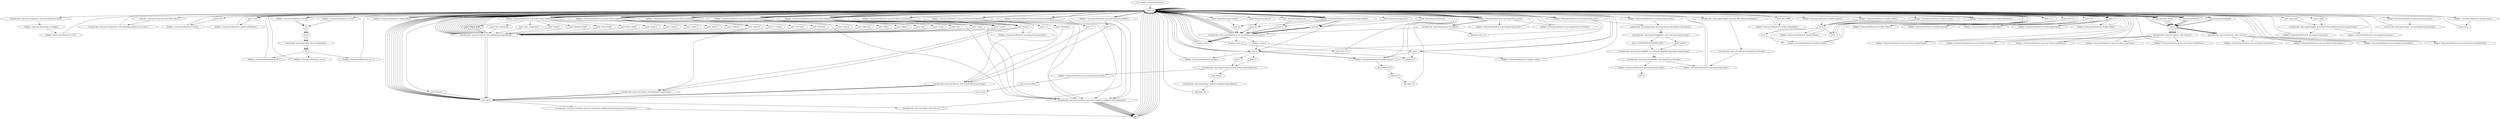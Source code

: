 digraph "" {
    "r0 := @this: GeocentricMotion14"
    "load.r r0"
    "r0 := @this: GeocentricMotion14"->"load.r r0";
    "load.r r0"->"load.r r0";
    "virtualinvoke <java.awt.Component: java.awt.Dimension size()>"
    "load.r r0"->"virtualinvoke <java.awt.Component: java.awt.Dimension size()>";
    "fieldget <java.awt.Dimension: int height>"
    "virtualinvoke <java.awt.Component: java.awt.Dimension size()>"->"fieldget <java.awt.Dimension: int height>";
    "fieldput <GeocentricMotion14: int H>"
    "fieldget <java.awt.Dimension: int height>"->"fieldput <GeocentricMotion14: int H>";
    "fieldput <GeocentricMotion14: int H>"->"load.r r0";
    "staticget <java.awt.Color: java.awt.Color white>"
    "load.r r0"->"staticget <java.awt.Color: java.awt.Color white>";
    "virtualinvoke <java.awt.Component: void setBackground(java.awt.Color)>"
    "staticget <java.awt.Color: java.awt.Color white>"->"virtualinvoke <java.awt.Component: void setBackground(java.awt.Color)>";
    "virtualinvoke <java.awt.Component: void setBackground(java.awt.Color)>"->"load.r r0";
    "push 120"
    "load.r r0"->"push 120";
    "fieldput <GeocentricMotion14: int SE>"
    "push 120"->"fieldput <GeocentricMotion14: int SE>";
    "fieldput <GeocentricMotion14: int SE>"->"load.r r0";
    "push 0.723"
    "load.r r0"->"push 0.723";
    "push 0.723"->"load.r r0";
    "fieldget <GeocentricMotion14: int SE>"
    "load.r r0"->"fieldget <GeocentricMotion14: int SE>";
    "i2d"
    "fieldget <GeocentricMotion14: int SE>"->"i2d";
    "mul.d"
    "i2d"->"mul.d";
    "staticinvoke <java.lang.Math: long round(double)>"
    "mul.d"->"staticinvoke <java.lang.Math: long round(double)>";
    "l2i"
    "staticinvoke <java.lang.Math: long round(double)>"->"l2i";
    "fieldput <GeocentricMotion14: int SV>"
    "l2i"->"fieldput <GeocentricMotion14: int SV>";
    "fieldput <GeocentricMotion14: int SV>"->"load.r r0";
    "load.r r0"->"load.r r0";
    "fieldget <GeocentricMotion14: double faktor>"
    "load.r r0"->"fieldget <GeocentricMotion14: double faktor>";
    "fieldget <GeocentricMotion14: double faktor>"->"load.r r0";
    "load.r r0"->"fieldget <GeocentricMotion14: int SE>";
    "fieldget <GeocentricMotion14: int SE>"->"i2d";
    "i2d"->"mul.d";
    "mul.d"->"staticinvoke <java.lang.Math: long round(double)>";
    "staticinvoke <java.lang.Math: long round(double)>"->"l2i";
    "fieldput <GeocentricMotion14: int se>"
    "l2i"->"fieldput <GeocentricMotion14: int se>";
    "fieldput <GeocentricMotion14: int se>"->"load.r r0";
    "load.r r0"->"load.r r0";
    "load.r r0"->"fieldget <GeocentricMotion14: double faktor>";
    "fieldget <GeocentricMotion14: double faktor>"->"load.r r0";
    "fieldget <GeocentricMotion14: int SV>"
    "load.r r0"->"fieldget <GeocentricMotion14: int SV>";
    "fieldget <GeocentricMotion14: int SV>"->"i2d";
    "i2d"->"mul.d";
    "mul.d"->"staticinvoke <java.lang.Math: long round(double)>";
    "staticinvoke <java.lang.Math: long round(double)>"->"l2i";
    "fieldput <GeocentricMotion14: int sv>"
    "l2i"->"fieldput <GeocentricMotion14: int sv>";
    "fieldput <GeocentricMotion14: int sv>"->"load.r r0";
    "push \"Venus\""
    "load.r r0"->"push \"Venus\"";
    "fieldput <GeocentricMotion14: java.lang.String planetStr>"
    "push \"Venus\""->"fieldput <GeocentricMotion14: java.lang.String planetStr>";
    "fieldput <GeocentricMotion14: java.lang.String planetStr>"->"load.r r0";
    "load.r r0"->"push 0.723";
    "fieldput <GeocentricMotion14: double orbitRadius>"
    "push 0.723"->"fieldput <GeocentricMotion14: double orbitRadius>";
    "fieldput <GeocentricMotion14: double orbitRadius>"->"load.r r0";
    "push 224.70069"
    "load.r r0"->"push 224.70069";
    "fieldput <GeocentricMotion14: double tPlanetDays>"
    "push 224.70069"->"fieldput <GeocentricMotion14: double tPlanetDays>";
    "fieldput <GeocentricMotion14: double tPlanetDays>"->"load.r r0";
    "load.r r0"->"load.r r0";
    "fieldget <GeocentricMotion14: double tPlanetDays>"
    "load.r r0"->"fieldget <GeocentricMotion14: double tPlanetDays>";
    "fieldget <GeocentricMotion14: double tPlanetDays>"->"load.r r0";
    "fieldget <GeocentricMotion14: double tropYear>"
    "load.r r0"->"fieldget <GeocentricMotion14: double tropYear>";
    "div.d"
    "fieldget <GeocentricMotion14: double tropYear>"->"div.d";
    "fieldput <GeocentricMotion14: double tPlanet>"
    "div.d"->"fieldput <GeocentricMotion14: double tPlanet>";
    "fieldput <GeocentricMotion14: double tPlanet>"->"load.r r0";
    "push 1.0"
    "load.r r0"->"push 1.0";
    "push 1.0"->"load.r r0";
    "fieldget <GeocentricMotion14: double sidYear>"
    "load.r r0"->"fieldget <GeocentricMotion14: double sidYear>";
    "fieldget <GeocentricMotion14: double sidYear>"->"div.d";
    "div.d"->"push 1.0";
    "push 1.0"->"load.r r0";
    "load.r r0"->"fieldget <GeocentricMotion14: double tPlanetDays>";
    "fieldget <GeocentricMotion14: double tPlanetDays>"->"div.d";
    "sub.d"
    "div.d"->"sub.d";
    "fieldput <GeocentricMotion14: double synodic>"
    "sub.d"->"fieldput <GeocentricMotion14: double synodic>";
    "fieldput <GeocentricMotion14: double synodic>"->"load.r r0";
    "push -1.0"
    "load.r r0"->"push -1.0";
    "push -1.0"->"load.r r0";
    "fieldget <GeocentricMotion14: double synodic>"
    "load.r r0"->"fieldget <GeocentricMotion14: double synodic>";
    "fieldget <GeocentricMotion14: double synodic>"->"div.d";
    "div.d"->"fieldput <GeocentricMotion14: double synodic>";
    "fieldput <GeocentricMotion14: double synodic>"->"load.r r0";
    "push 6051.8"
    "load.r r0"->"push 6051.8";
    "fieldput <GeocentricMotion14: double rPlanet>"
    "push 6051.8"->"fieldput <GeocentricMotion14: double rPlanet>";
    "fieldput <GeocentricMotion14: double rPlanet>"->"load.r r0";
    "push 30.0"
    "load.r r0"->"push 30.0";
    "fieldput <GeocentricMotion14: double intervall>"
    "push 30.0"->"fieldput <GeocentricMotion14: double intervall>";
    "fieldput <GeocentricMotion14: double intervall>"->"load.r r0";
    "push 0.0"
    "load.r r0"->"push 0.0";
    "fieldput <GeocentricMotion14: double alpha>"
    "push 0.0"->"fieldput <GeocentricMotion14: double alpha>";
    "fieldput <GeocentricMotion14: double alpha>"->"load.r r0";
    "load.r r0"->"push 0.0";
    "fieldput <GeocentricMotion14: double alphaEarth>"
    "push 0.0"->"fieldput <GeocentricMotion14: double alphaEarth>";
    "fieldput <GeocentricMotion14: double alphaEarth>"->"load.r r0";
    "load.r r0"->"push 0.0";
    "fieldput <GeocentricMotion14: double winkel>"
    "push 0.0"->"fieldput <GeocentricMotion14: double winkel>";
    "fieldput <GeocentricMotion14: double winkel>"->"load.r r0";
    "push 0"
    "load.r r0"->"push 0";
    "fieldput <GeocentricMotion14: int days>"
    "push 0"->"fieldput <GeocentricMotion14: int days>";
    "fieldput <GeocentricMotion14: int days>"->"load.r r0";
    "load.r r0"->"load.r r0";
    "virtualinvoke <java.applet.Applet: java.net.URL getDocumentBase()>"
    "load.r r0"->"virtualinvoke <java.applet.Applet: java.net.URL getDocumentBase()>";
    "virtualinvoke <java.net.URL: java.lang.String toString()>"
    "virtualinvoke <java.applet.Applet: java.net.URL getDocumentBase()>"->"virtualinvoke <java.net.URL: java.lang.String toString()>";
    "fieldput <GeocentricMotion14: java.lang.String myStr>"
    "virtualinvoke <java.net.URL: java.lang.String toString()>"->"fieldput <GeocentricMotion14: java.lang.String myStr>";
    "fieldput <GeocentricMotion14: java.lang.String myStr>"->"load.r r0";
    "new java.lang.StringBuffer"
    "load.r r0"->"new java.lang.StringBuffer";
    "dup1.r"
    "new java.lang.StringBuffer"->"dup1.r";
    "dup1.r"->"load.r r0";
    "fieldget <GeocentricMotion14: java.lang.String myStr>"
    "load.r r0"->"fieldget <GeocentricMotion14: java.lang.String myStr>";
    "staticinvoke <java.lang.String: java.lang.String valueOf(java.lang.Object)>"
    "fieldget <GeocentricMotion14: java.lang.String myStr>"->"staticinvoke <java.lang.String: java.lang.String valueOf(java.lang.Object)>";
    "specialinvoke <java.lang.StringBuffer: void <init>(java.lang.String)>"
    "staticinvoke <java.lang.String: java.lang.String valueOf(java.lang.Object)>"->"specialinvoke <java.lang.StringBuffer: void <init>(java.lang.String)>";
    "push \"1234567890123456789012345\""
    "specialinvoke <java.lang.StringBuffer: void <init>(java.lang.String)>"->"push \"1234567890123456789012345\"";
    "virtualinvoke <java.lang.StringBuffer: java.lang.StringBuffer append(java.lang.String)>"
    "push \"1234567890123456789012345\""->"virtualinvoke <java.lang.StringBuffer: java.lang.StringBuffer append(java.lang.String)>";
    "virtualinvoke <java.lang.StringBuffer: java.lang.String toString()>"
    "virtualinvoke <java.lang.StringBuffer: java.lang.StringBuffer append(java.lang.String)>"->"virtualinvoke <java.lang.StringBuffer: java.lang.String toString()>";
    "virtualinvoke <java.lang.StringBuffer: java.lang.String toString()>"->"fieldput <GeocentricMotion14: java.lang.String myStr>";
    "fieldput <GeocentricMotion14: java.lang.String myStr>"->"load.r r0";
    "load.r r0"->"load.r r0";
    "load.r r0"->"fieldget <GeocentricMotion14: java.lang.String myStr>";
    "fieldget <GeocentricMotion14: java.lang.String myStr>"->"push 0";
    "push 27"
    "push 0"->"push 27";
    "virtualinvoke <java.lang.String: java.lang.String substring(int,int)>"
    "push 27"->"virtualinvoke <java.lang.String: java.lang.String substring(int,int)>";
    "fieldput <GeocentricMotion14: java.lang.String wwwStr>"
    "virtualinvoke <java.lang.String: java.lang.String substring(int,int)>"->"fieldput <GeocentricMotion14: java.lang.String wwwStr>";
    "new java.awt.Panel"
    "fieldput <GeocentricMotion14: java.lang.String wwwStr>"->"new java.awt.Panel";
    "store.r $r13"
    "new java.awt.Panel"->"store.r $r13";
    "load.r $r13"
    "store.r $r13"->"load.r $r13";
    "specialinvoke <java.awt.Panel: void <init>()>"
    "load.r $r13"->"specialinvoke <java.awt.Panel: void <init>()>";
    "specialinvoke <java.awt.Panel: void <init>()>"->"load.r r0";
    "push \"Buttons\""
    "load.r r0"->"push \"Buttons\"";
    "push \"Buttons\""->"load.r $r13";
    "virtualinvoke <java.awt.Container: java.awt.Component add(java.lang.String,java.awt.Component)>"
    "load.r $r13"->"virtualinvoke <java.awt.Container: java.awt.Component add(java.lang.String,java.awt.Component)>";
    "pop"
    "virtualinvoke <java.awt.Container: java.awt.Component add(java.lang.String,java.awt.Component)>"->"pop";
    "pop"->"load.r r0";
    "new java.awt.Choice"
    "load.r r0"->"new java.awt.Choice";
    "new java.awt.Choice"->"dup1.r";
    "specialinvoke <java.awt.Choice: void <init>()>"
    "dup1.r"->"specialinvoke <java.awt.Choice: void <init>()>";
    "fieldput <GeocentricMotion14: java.awt.Choice planetChoice>"
    "specialinvoke <java.awt.Choice: void <init>()>"->"fieldput <GeocentricMotion14: java.awt.Choice planetChoice>";
    "fieldput <GeocentricMotion14: java.awt.Choice planetChoice>"->"load.r r0";
    "fieldget <GeocentricMotion14: java.awt.Choice planetChoice>"
    "load.r r0"->"fieldget <GeocentricMotion14: java.awt.Choice planetChoice>";
    "push \"Mercury\""
    "fieldget <GeocentricMotion14: java.awt.Choice planetChoice>"->"push \"Mercury\"";
    "virtualinvoke <java.awt.Choice: void addItem(java.lang.String)>"
    "push \"Mercury\""->"virtualinvoke <java.awt.Choice: void addItem(java.lang.String)>";
    "virtualinvoke <java.awt.Choice: void addItem(java.lang.String)>"->"load.r r0";
    "load.r r0"->"fieldget <GeocentricMotion14: java.awt.Choice planetChoice>";
    "fieldget <GeocentricMotion14: java.awt.Choice planetChoice>"->"push \"Venus\"";
    "push \"Venus\""->"virtualinvoke <java.awt.Choice: void addItem(java.lang.String)>";
    "virtualinvoke <java.awt.Choice: void addItem(java.lang.String)>"->"load.r r0";
    "load.r r0"->"fieldget <GeocentricMotion14: java.awt.Choice planetChoice>";
    "push \"Mars\""
    "fieldget <GeocentricMotion14: java.awt.Choice planetChoice>"->"push \"Mars\"";
    "push \"Mars\""->"virtualinvoke <java.awt.Choice: void addItem(java.lang.String)>";
    "virtualinvoke <java.awt.Choice: void addItem(java.lang.String)>"->"load.r r0";
    "load.r r0"->"fieldget <GeocentricMotion14: java.awt.Choice planetChoice>";
    "push \"Jupiter\""
    "fieldget <GeocentricMotion14: java.awt.Choice planetChoice>"->"push \"Jupiter\"";
    "push \"Jupiter\""->"virtualinvoke <java.awt.Choice: void addItem(java.lang.String)>";
    "virtualinvoke <java.awt.Choice: void addItem(java.lang.String)>"->"load.r r0";
    "load.r r0"->"fieldget <GeocentricMotion14: java.awt.Choice planetChoice>";
    "push \"Saturn\""
    "fieldget <GeocentricMotion14: java.awt.Choice planetChoice>"->"push \"Saturn\"";
    "push \"Saturn\""->"virtualinvoke <java.awt.Choice: void addItem(java.lang.String)>";
    "virtualinvoke <java.awt.Choice: void addItem(java.lang.String)>"->"load.r r0";
    "load.r r0"->"fieldget <GeocentricMotion14: java.awt.Choice planetChoice>";
    "fieldget <GeocentricMotion14: java.awt.Choice planetChoice>"->"push \"Venus\"";
    "virtualinvoke <java.awt.Choice: void select(java.lang.String)>"
    "push \"Venus\""->"virtualinvoke <java.awt.Choice: void select(java.lang.String)>";
    "virtualinvoke <java.awt.Choice: void select(java.lang.String)>"->"load.r $r13";
    "load.r $r13"->"load.r r0";
    "load.r r0"->"fieldget <GeocentricMotion14: java.awt.Choice planetChoice>";
    "virtualinvoke <java.awt.Container: java.awt.Component add(java.awt.Component)>"
    "fieldget <GeocentricMotion14: java.awt.Choice planetChoice>"->"virtualinvoke <java.awt.Container: java.awt.Component add(java.awt.Component)>";
    "virtualinvoke <java.awt.Container: java.awt.Component add(java.awt.Component)>"->"pop";
    "pop"->"load.r r0";
    "new java.awt.Button"
    "load.r r0"->"new java.awt.Button";
    "new java.awt.Button"->"dup1.r";
    "specialinvoke <java.awt.Button: void <init>()>"
    "dup1.r"->"specialinvoke <java.awt.Button: void <init>()>";
    "fieldput <GeocentricMotion14: java.awt.Button buttonFirst>"
    "specialinvoke <java.awt.Button: void <init>()>"->"fieldput <GeocentricMotion14: java.awt.Button buttonFirst>";
    "fieldput <GeocentricMotion14: java.awt.Button buttonFirst>"->"load.r r0";
    "fieldget <GeocentricMotion14: java.awt.Button buttonFirst>"
    "load.r r0"->"fieldget <GeocentricMotion14: java.awt.Button buttonFirst>";
    "push \"|<\""
    "fieldget <GeocentricMotion14: java.awt.Button buttonFirst>"->"push \"|<\"";
    "virtualinvoke <java.awt.Button: void setLabel(java.lang.String)>"
    "push \"|<\""->"virtualinvoke <java.awt.Button: void setLabel(java.lang.String)>";
    "virtualinvoke <java.awt.Button: void setLabel(java.lang.String)>"->"load.r $r13";
    "load.r $r13"->"load.r r0";
    "load.r r0"->"fieldget <GeocentricMotion14: java.awt.Button buttonFirst>";
    "fieldget <GeocentricMotion14: java.awt.Button buttonFirst>"->"virtualinvoke <java.awt.Container: java.awt.Component add(java.awt.Component)>";
    "virtualinvoke <java.awt.Container: java.awt.Component add(java.awt.Component)>"->"pop";
    "pop"->"load.r r0";
    "load.r r0"->"new java.awt.Button";
    "new java.awt.Button"->"dup1.r";
    "dup1.r"->"specialinvoke <java.awt.Button: void <init>()>";
    "fieldput <GeocentricMotion14: java.awt.Button buttonMinus>"
    "specialinvoke <java.awt.Button: void <init>()>"->"fieldput <GeocentricMotion14: java.awt.Button buttonMinus>";
    "fieldput <GeocentricMotion14: java.awt.Button buttonMinus>"->"load.r r0";
    "fieldget <GeocentricMotion14: java.awt.Button buttonMinus>"
    "load.r r0"->"fieldget <GeocentricMotion14: java.awt.Button buttonMinus>";
    "push \"<\""
    "fieldget <GeocentricMotion14: java.awt.Button buttonMinus>"->"push \"<\"";
    "push \"<\""->"virtualinvoke <java.awt.Button: void setLabel(java.lang.String)>";
    "virtualinvoke <java.awt.Button: void setLabel(java.lang.String)>"->"load.r $r13";
    "load.r $r13"->"load.r r0";
    "load.r r0"->"fieldget <GeocentricMotion14: java.awt.Button buttonMinus>";
    "fieldget <GeocentricMotion14: java.awt.Button buttonMinus>"->"virtualinvoke <java.awt.Container: java.awt.Component add(java.awt.Component)>";
    "virtualinvoke <java.awt.Container: java.awt.Component add(java.awt.Component)>"->"pop";
    "pop"->"load.r r0";
    "load.r r0"->"new java.awt.Choice";
    "new java.awt.Choice"->"dup1.r";
    "dup1.r"->"specialinvoke <java.awt.Choice: void <init>()>";
    "fieldput <GeocentricMotion14: java.awt.Choice timeChoice>"
    "specialinvoke <java.awt.Choice: void <init>()>"->"fieldput <GeocentricMotion14: java.awt.Choice timeChoice>";
    "fieldput <GeocentricMotion14: java.awt.Choice timeChoice>"->"load.r r0";
    "fieldget <GeocentricMotion14: java.awt.Choice timeChoice>"
    "load.r r0"->"fieldget <GeocentricMotion14: java.awt.Choice timeChoice>";
    "push \"day\""
    "fieldget <GeocentricMotion14: java.awt.Choice timeChoice>"->"push \"day\"";
    "push \"day\""->"virtualinvoke <java.awt.Choice: void addItem(java.lang.String)>";
    "virtualinvoke <java.awt.Choice: void addItem(java.lang.String)>"->"load.r r0";
    "load.r r0"->"fieldget <GeocentricMotion14: java.awt.Choice timeChoice>";
    "push \"week\""
    "fieldget <GeocentricMotion14: java.awt.Choice timeChoice>"->"push \"week\"";
    "push \"week\""->"virtualinvoke <java.awt.Choice: void addItem(java.lang.String)>";
    "virtualinvoke <java.awt.Choice: void addItem(java.lang.String)>"->"load.r r0";
    "load.r r0"->"fieldget <GeocentricMotion14: java.awt.Choice timeChoice>";
    "push \"month\""
    "fieldget <GeocentricMotion14: java.awt.Choice timeChoice>"->"push \"month\"";
    "push \"month\""->"virtualinvoke <java.awt.Choice: void addItem(java.lang.String)>";
    "virtualinvoke <java.awt.Choice: void addItem(java.lang.String)>"->"load.r r0";
    "load.r r0"->"fieldget <GeocentricMotion14: java.awt.Choice timeChoice>";
    "push \"year\""
    "fieldget <GeocentricMotion14: java.awt.Choice timeChoice>"->"push \"year\"";
    "push \"year\""->"virtualinvoke <java.awt.Choice: void addItem(java.lang.String)>";
    "virtualinvoke <java.awt.Choice: void addItem(java.lang.String)>"->"load.r r0";
    "load.r r0"->"fieldget <GeocentricMotion14: java.awt.Choice timeChoice>";
    "push \"synod\""
    "fieldget <GeocentricMotion14: java.awt.Choice timeChoice>"->"push \"synod\"";
    "push \"synod\""->"virtualinvoke <java.awt.Choice: void addItem(java.lang.String)>";
    "virtualinvoke <java.awt.Choice: void addItem(java.lang.String)>"->"load.r r0";
    "load.r r0"->"fieldget <GeocentricMotion14: java.awt.Choice timeChoice>";
    "fieldget <GeocentricMotion14: java.awt.Choice timeChoice>"->"push \"month\"";
    "push \"month\""->"virtualinvoke <java.awt.Choice: void select(java.lang.String)>";
    "virtualinvoke <java.awt.Choice: void select(java.lang.String)>"->"load.r $r13";
    "load.r $r13"->"load.r r0";
    "load.r r0"->"fieldget <GeocentricMotion14: java.awt.Choice timeChoice>";
    "fieldget <GeocentricMotion14: java.awt.Choice timeChoice>"->"virtualinvoke <java.awt.Container: java.awt.Component add(java.awt.Component)>";
    "virtualinvoke <java.awt.Container: java.awt.Component add(java.awt.Component)>"->"pop";
    "pop"->"load.r r0";
    "load.r r0"->"new java.awt.Button";
    "new java.awt.Button"->"dup1.r";
    "dup1.r"->"specialinvoke <java.awt.Button: void <init>()>";
    "fieldput <GeocentricMotion14: java.awt.Button buttonPlus>"
    "specialinvoke <java.awt.Button: void <init>()>"->"fieldput <GeocentricMotion14: java.awt.Button buttonPlus>";
    "fieldput <GeocentricMotion14: java.awt.Button buttonPlus>"->"load.r r0";
    "fieldget <GeocentricMotion14: java.awt.Button buttonPlus>"
    "load.r r0"->"fieldget <GeocentricMotion14: java.awt.Button buttonPlus>";
    "push \">\""
    "fieldget <GeocentricMotion14: java.awt.Button buttonPlus>"->"push \">\"";
    "push \">\""->"virtualinvoke <java.awt.Button: void setLabel(java.lang.String)>";
    "virtualinvoke <java.awt.Button: void setLabel(java.lang.String)>"->"load.r $r13";
    "load.r $r13"->"load.r r0";
    "load.r r0"->"fieldget <GeocentricMotion14: java.awt.Button buttonPlus>";
    "fieldget <GeocentricMotion14: java.awt.Button buttonPlus>"->"virtualinvoke <java.awt.Container: java.awt.Component add(java.awt.Component)>";
    "virtualinvoke <java.awt.Container: java.awt.Component add(java.awt.Component)>"->"pop";
    "pop"->"load.r r0";
    "load.r r0"->"new java.awt.Button";
    "new java.awt.Button"->"dup1.r";
    "dup1.r"->"specialinvoke <java.awt.Button: void <init>()>";
    "fieldput <GeocentricMotion14: java.awt.Button buttonRunStop>"
    "specialinvoke <java.awt.Button: void <init>()>"->"fieldput <GeocentricMotion14: java.awt.Button buttonRunStop>";
    "fieldput <GeocentricMotion14: java.awt.Button buttonRunStop>"->"load.r r0";
    "fieldget <GeocentricMotion14: java.awt.Button buttonRunStop>"
    "load.r r0"->"fieldget <GeocentricMotion14: java.awt.Button buttonRunStop>";
    "push \"Run/Stop\""
    "fieldget <GeocentricMotion14: java.awt.Button buttonRunStop>"->"push \"Run/Stop\"";
    "push \"Run/Stop\""->"virtualinvoke <java.awt.Button: void setLabel(java.lang.String)>";
    "virtualinvoke <java.awt.Button: void setLabel(java.lang.String)>"->"load.r $r13";
    "load.r $r13"->"load.r r0";
    "load.r r0"->"fieldget <GeocentricMotion14: java.awt.Button buttonRunStop>";
    "fieldget <GeocentricMotion14: java.awt.Button buttonRunStop>"->"virtualinvoke <java.awt.Container: java.awt.Component add(java.awt.Component)>";
    "virtualinvoke <java.awt.Container: java.awt.Component add(java.awt.Component)>"->"pop";
    "pop"->"load.r r0";
    "load.r r0"->"new java.awt.Choice";
    "new java.awt.Choice"->"dup1.r";
    "dup1.r"->"specialinvoke <java.awt.Choice: void <init>()>";
    "fieldput <GeocentricMotion14: java.awt.Choice speedChoice>"
    "specialinvoke <java.awt.Choice: void <init>()>"->"fieldput <GeocentricMotion14: java.awt.Choice speedChoice>";
    "fieldput <GeocentricMotion14: java.awt.Choice speedChoice>"->"load.r r0";
    "fieldget <GeocentricMotion14: java.awt.Choice speedChoice>"
    "load.r r0"->"fieldget <GeocentricMotion14: java.awt.Choice speedChoice>";
    "push \"speed 1\""
    "fieldget <GeocentricMotion14: java.awt.Choice speedChoice>"->"push \"speed 1\"";
    "push \"speed 1\""->"virtualinvoke <java.awt.Choice: void addItem(java.lang.String)>";
    "virtualinvoke <java.awt.Choice: void addItem(java.lang.String)>"->"load.r r0";
    "load.r r0"->"fieldget <GeocentricMotion14: java.awt.Choice speedChoice>";
    "push \"speed 2\""
    "fieldget <GeocentricMotion14: java.awt.Choice speedChoice>"->"push \"speed 2\"";
    "push \"speed 2\""->"virtualinvoke <java.awt.Choice: void addItem(java.lang.String)>";
    "virtualinvoke <java.awt.Choice: void addItem(java.lang.String)>"->"load.r r0";
    "load.r r0"->"fieldget <GeocentricMotion14: java.awt.Choice speedChoice>";
    "push \"speed 3\""
    "fieldget <GeocentricMotion14: java.awt.Choice speedChoice>"->"push \"speed 3\"";
    "push \"speed 3\""->"virtualinvoke <java.awt.Choice: void addItem(java.lang.String)>";
    "virtualinvoke <java.awt.Choice: void addItem(java.lang.String)>"->"load.r r0";
    "load.r r0"->"fieldget <GeocentricMotion14: java.awt.Choice speedChoice>";
    "push \"speed 4\""
    "fieldget <GeocentricMotion14: java.awt.Choice speedChoice>"->"push \"speed 4\"";
    "push \"speed 4\""->"virtualinvoke <java.awt.Choice: void addItem(java.lang.String)>";
    "virtualinvoke <java.awt.Choice: void addItem(java.lang.String)>"->"load.r r0";
    "load.r r0"->"fieldget <GeocentricMotion14: java.awt.Choice speedChoice>";
    "push \"speed 5\""
    "fieldget <GeocentricMotion14: java.awt.Choice speedChoice>"->"push \"speed 5\"";
    "push \"speed 5\""->"virtualinvoke <java.awt.Choice: void addItem(java.lang.String)>";
    "virtualinvoke <java.awt.Choice: void addItem(java.lang.String)>"->"load.r r0";
    "load.r r0"->"fieldget <GeocentricMotion14: java.awt.Choice speedChoice>";
    "push \"speed 6\""
    "fieldget <GeocentricMotion14: java.awt.Choice speedChoice>"->"push \"speed 6\"";
    "push \"speed 6\""->"virtualinvoke <java.awt.Choice: void addItem(java.lang.String)>";
    "virtualinvoke <java.awt.Choice: void addItem(java.lang.String)>"->"load.r r0";
    "load.r r0"->"fieldget <GeocentricMotion14: java.awt.Choice speedChoice>";
    "fieldget <GeocentricMotion14: java.awt.Choice speedChoice>"->"push \"speed 4\"";
    "push \"speed 4\""->"virtualinvoke <java.awt.Choice: void select(java.lang.String)>";
    "virtualinvoke <java.awt.Choice: void select(java.lang.String)>"->"load.r $r13";
    "load.r $r13"->"load.r r0";
    "load.r r0"->"fieldget <GeocentricMotion14: java.awt.Choice speedChoice>";
    "fieldget <GeocentricMotion14: java.awt.Choice speedChoice>"->"virtualinvoke <java.awt.Container: java.awt.Component add(java.awt.Component)>";
    "virtualinvoke <java.awt.Container: java.awt.Component add(java.awt.Component)>"->"pop";
    "pop"->"load.r r0";
    "load.r r0"->"new java.awt.Choice";
    "new java.awt.Choice"->"dup1.r";
    "dup1.r"->"specialinvoke <java.awt.Choice: void <init>()>";
    "fieldput <GeocentricMotion14: java.awt.Choice sizeChoice>"
    "specialinvoke <java.awt.Choice: void <init>()>"->"fieldput <GeocentricMotion14: java.awt.Choice sizeChoice>";
    "fieldput <GeocentricMotion14: java.awt.Choice sizeChoice>"->"load.r r0";
    "fieldget <GeocentricMotion14: java.awt.Choice sizeChoice>"
    "load.r r0"->"fieldget <GeocentricMotion14: java.awt.Choice sizeChoice>";
    "push \"Full Size\""
    "fieldget <GeocentricMotion14: java.awt.Choice sizeChoice>"->"push \"Full Size\"";
    "push \"Full Size\""->"virtualinvoke <java.awt.Choice: void addItem(java.lang.String)>";
    "virtualinvoke <java.awt.Choice: void addItem(java.lang.String)>"->"load.r r0";
    "load.r r0"->"fieldget <GeocentricMotion14: java.awt.Choice sizeChoice>";
    "push \"0.75 Size\""
    "fieldget <GeocentricMotion14: java.awt.Choice sizeChoice>"->"push \"0.75 Size\"";
    "push \"0.75 Size\""->"virtualinvoke <java.awt.Choice: void addItem(java.lang.String)>";
    "virtualinvoke <java.awt.Choice: void addItem(java.lang.String)>"->"load.r r0";
    "load.r r0"->"fieldget <GeocentricMotion14: java.awt.Choice sizeChoice>";
    "push \"0.50 Size\""
    "fieldget <GeocentricMotion14: java.awt.Choice sizeChoice>"->"push \"0.50 Size\"";
    "push \"0.50 Size\""->"virtualinvoke <java.awt.Choice: void addItem(java.lang.String)>";
    "virtualinvoke <java.awt.Choice: void addItem(java.lang.String)>"->"load.r $r13";
    "load.r $r13"->"load.r r0";
    "load.r r0"->"fieldget <GeocentricMotion14: java.awt.Choice sizeChoice>";
    "fieldget <GeocentricMotion14: java.awt.Choice sizeChoice>"->"virtualinvoke <java.awt.Container: java.awt.Component add(java.awt.Component)>";
    "virtualinvoke <java.awt.Container: java.awt.Component add(java.awt.Component)>"->"pop";
    "pop"->"load.r r0";
    "load.r r0"->"new java.awt.Choice";
    "new java.awt.Choice"->"dup1.r";
    "dup1.r"->"specialinvoke <java.awt.Choice: void <init>()>";
    "fieldput <GeocentricMotion14: java.awt.Choice detailChoice>"
    "specialinvoke <java.awt.Choice: void <init>()>"->"fieldput <GeocentricMotion14: java.awt.Choice detailChoice>";
    "fieldput <GeocentricMotion14: java.awt.Choice detailChoice>"->"load.r r0";
    "fieldget <GeocentricMotion14: java.awt.Choice detailChoice>"
    "load.r r0"->"fieldget <GeocentricMotion14: java.awt.Choice detailChoice>";
    "push \"Details\""
    "fieldget <GeocentricMotion14: java.awt.Choice detailChoice>"->"push \"Details\"";
    "push \"Details\""->"virtualinvoke <java.awt.Choice: void addItem(java.lang.String)>";
    "virtualinvoke <java.awt.Choice: void addItem(java.lang.String)>"->"load.r r0";
    "load.r r0"->"fieldget <GeocentricMotion14: java.awt.Choice detailChoice>";
    "push \"Epicycle on/off\""
    "fieldget <GeocentricMotion14: java.awt.Choice detailChoice>"->"push \"Epicycle on/off\"";
    "push \"Epicycle on/off\""->"virtualinvoke <java.awt.Choice: void addItem(java.lang.String)>";
    "virtualinvoke <java.awt.Choice: void addItem(java.lang.String)>"->"load.r r0";
    "load.r r0"->"fieldget <GeocentricMotion14: java.awt.Choice detailChoice>";
    "push \"Trace on/off\""
    "fieldget <GeocentricMotion14: java.awt.Choice detailChoice>"->"push \"Trace on/off\"";
    "push \"Trace on/off\""->"virtualinvoke <java.awt.Choice: void addItem(java.lang.String)>";
    "virtualinvoke <java.awt.Choice: void addItem(java.lang.String)>"->"load.r r0";
    "load.r r0"->"fieldget <GeocentricMotion14: java.awt.Choice detailChoice>";
    "push \"Retro on/off\""
    "fieldget <GeocentricMotion14: java.awt.Choice detailChoice>"->"push \"Retro on/off\"";
    "push \"Retro on/off\""->"virtualinvoke <java.awt.Choice: void addItem(java.lang.String)>";
    "virtualinvoke <java.awt.Choice: void addItem(java.lang.String)>"->"load.r r0";
    "load.r r0"->"fieldget <GeocentricMotion14: java.awt.Choice detailChoice>";
    "push \"Phase on/off\""
    "fieldget <GeocentricMotion14: java.awt.Choice detailChoice>"->"push \"Phase on/off\"";
    "push \"Phase on/off\""->"virtualinvoke <java.awt.Choice: void addItem(java.lang.String)>";
    "virtualinvoke <java.awt.Choice: void addItem(java.lang.String)>"->"load.r r0";
    "load.r r0"->"fieldget <GeocentricMotion14: java.awt.Choice detailChoice>";
    "push \"Inf. Conjunction\""
    "fieldget <GeocentricMotion14: java.awt.Choice detailChoice>"->"push \"Inf. Conjunction\"";
    "push \"Inf. Conjunction\""->"virtualinvoke <java.awt.Choice: void addItem(java.lang.String)>";
    "virtualinvoke <java.awt.Choice: void addItem(java.lang.String)>"->"load.r r0";
    "load.r r0"->"fieldget <GeocentricMotion14: java.awt.Choice detailChoice>";
    "push \"Sup. Conjunction\""
    "fieldget <GeocentricMotion14: java.awt.Choice detailChoice>"->"push \"Sup. Conjunction\"";
    "push \"Sup. Conjunction\""->"virtualinvoke <java.awt.Choice: void addItem(java.lang.String)>";
    "virtualinvoke <java.awt.Choice: void addItem(java.lang.String)>"->"load.r $r13";
    "load.r $r13"->"load.r r0";
    "load.r r0"->"fieldget <GeocentricMotion14: java.awt.Choice detailChoice>";
    "fieldget <GeocentricMotion14: java.awt.Choice detailChoice>"->"virtualinvoke <java.awt.Container: java.awt.Component add(java.awt.Component)>";
    "virtualinvoke <java.awt.Container: java.awt.Component add(java.awt.Component)>"->"pop";
    "pop"->"load.r r0";
    "load.r r0"->"load.r r0";
    "push \"email\""
    "load.r r0"->"push \"email\"";
    "virtualinvoke <java.applet.Applet: java.lang.String getParameter(java.lang.String)>"
    "push \"email\""->"virtualinvoke <java.applet.Applet: java.lang.String getParameter(java.lang.String)>";
    "fieldput <GeocentricMotion14: java.lang.String email>"
    "virtualinvoke <java.applet.Applet: java.lang.String getParameter(java.lang.String)>"->"fieldput <GeocentricMotion14: java.lang.String email>";
    "fieldput <GeocentricMotion14: java.lang.String email>"->"load.r r0";
    "load.r r0"->"load.r r0";
    "push \"password\""
    "load.r r0"->"push \"password\"";
    "push \"password\""->"virtualinvoke <java.applet.Applet: java.lang.String getParameter(java.lang.String)>";
    "fieldput <GeocentricMotion14: java.lang.String param>"
    "virtualinvoke <java.applet.Applet: java.lang.String getParameter(java.lang.String)>"->"fieldput <GeocentricMotion14: java.lang.String param>";
    "fieldput <GeocentricMotion14: java.lang.String param>"->"load.r r0";
    "load.r r0"->"load.r r0";
    "fieldget <GeocentricMotion14: java.lang.String email>"
    "load.r r0"->"fieldget <GeocentricMotion14: java.lang.String email>";
    "fieldput <GeocentricMotion14: java.lang.String usrStr>"
    "fieldget <GeocentricMotion14: java.lang.String email>"->"fieldput <GeocentricMotion14: java.lang.String usrStr>";
    "fieldput <GeocentricMotion14: java.lang.String usrStr>"->"load.r r0";
    "load.r r0"->"load.r r0";
    "load.r r0"->"fieldget <GeocentricMotion14: java.lang.String email>";
    "fieldput <GeocentricMotion14: java.lang.String userString>"
    "fieldget <GeocentricMotion14: java.lang.String email>"->"fieldput <GeocentricMotion14: java.lang.String userString>";
    "fieldput <GeocentricMotion14: java.lang.String userString>"->"load.r r0";
    "load.r r0"->"load.r r0";
    "fieldget <GeocentricMotion14: java.lang.String wwwStr>"
    "load.r r0"->"fieldget <GeocentricMotion14: java.lang.String wwwStr>";
    "push 18"
    "fieldget <GeocentricMotion14: java.lang.String wwwStr>"->"push 18";
    "virtualinvoke <GeocentricMotion14: int formula(java.lang.String,int)>"
    "push 18"->"virtualinvoke <GeocentricMotion14: int formula(java.lang.String,int)>";
    "virtualinvoke <GeocentricMotion14: int formula(java.lang.String,int)>"->"load.r r0";
    "push \"http://www.tyge.de\""
    "load.r r0"->"push \"http://www.tyge.de\"";
    "push \"http://www.tyge.de\""->"push 18";
    "push 18"->"virtualinvoke <GeocentricMotion14: int formula(java.lang.String,int)>";
    "ifcmpeq.i push 1"
    "virtualinvoke <GeocentricMotion14: int formula(java.lang.String,int)>"->"ifcmpeq.i push 1";
    "ifcmpeq.i push 1"->"load.r r0";
    "load.r r0"->"load.r r0";
    "load.r r0"->"fieldget <GeocentricMotion14: java.lang.String wwwStr>";
    "push 21"
    "fieldget <GeocentricMotion14: java.lang.String wwwStr>"->"push 21";
    "push 21"->"virtualinvoke <GeocentricMotion14: int formula(java.lang.String,int)>";
    "virtualinvoke <GeocentricMotion14: int formula(java.lang.String,int)>"->"load.r r0";
    "push \"http://www.jgiesen.de\""
    "load.r r0"->"push \"http://www.jgiesen.de\"";
    "push \"http://www.jgiesen.de\""->"push 21";
    "push 21"->"virtualinvoke <GeocentricMotion14: int formula(java.lang.String,int)>";
    "virtualinvoke <GeocentricMotion14: int formula(java.lang.String,int)>"->"ifcmpeq.i push 1";
    "ifcmpeq.i push 1"->"load.r r0";
    "load.r r0"->"load.r r0";
    "load.r r0"->"fieldget <GeocentricMotion14: java.lang.String wwwStr>";
    "push 22"
    "fieldget <GeocentricMotion14: java.lang.String wwwStr>"->"push 22";
    "push 22"->"virtualinvoke <GeocentricMotion14: int formula(java.lang.String,int)>";
    "virtualinvoke <GeocentricMotion14: int formula(java.lang.String,int)>"->"load.r r0";
    "push \"http://www.j-giesen.de\""
    "load.r r0"->"push \"http://www.j-giesen.de\"";
    "push \"http://www.j-giesen.de\""->"push 22";
    "push 22"->"virtualinvoke <GeocentricMotion14: int formula(java.lang.String,int)>";
    "virtualinvoke <GeocentricMotion14: int formula(java.lang.String,int)>"->"ifcmpeq.i push 1";
    "ifcmpeq.i push 1"->"load.r r0";
    "load.r r0"->"load.r r0";
    "load.r r0"->"fieldget <GeocentricMotion14: java.lang.String wwwStr>";
    "fieldget <GeocentricMotion14: java.lang.String wwwStr>"->"push 22";
    "push 22"->"virtualinvoke <GeocentricMotion14: int formula(java.lang.String,int)>";
    "virtualinvoke <GeocentricMotion14: int formula(java.lang.String,int)>"->"load.r r0";
    "push \"http://www.GeoAstro.de\""
    "load.r r0"->"push \"http://www.GeoAstro.de\"";
    "push \"http://www.GeoAstro.de\""->"push 22";
    "push 22"->"virtualinvoke <GeocentricMotion14: int formula(java.lang.String,int)>";
    "virtualinvoke <GeocentricMotion14: int formula(java.lang.String,int)>"->"ifcmpeq.i push 1";
    "ifcmpeq.i push 1"->"load.r r0";
    "load.r r0"->"load.r r0";
    "load.r r0"->"fieldget <GeocentricMotion14: java.lang.String wwwStr>";
    "push 24"
    "fieldget <GeocentricMotion14: java.lang.String wwwStr>"->"push 24";
    "push 24"->"virtualinvoke <GeocentricMotion14: int formula(java.lang.String,int)>";
    "virtualinvoke <GeocentricMotion14: int formula(java.lang.String,int)>"->"load.r r0";
    "push \"http://www.venus-transit\""
    "load.r r0"->"push \"http://www.venus-transit\"";
    "push \"http://www.venus-transit\""->"push 24";
    "push 24"->"virtualinvoke <GeocentricMotion14: int formula(java.lang.String,int)>";
    "ifcmpne.i push 0"
    "virtualinvoke <GeocentricMotion14: int formula(java.lang.String,int)>"->"ifcmpne.i push 0";
    "push 1"
    "ifcmpne.i push 0"->"push 1";
    "store.b $r13"
    "push 1"->"store.b $r13";
    "store.b $r13"->"load.r r0";
    "load.r r0"->"push 1";
    "fieldput <GeocentricMotion14: boolean online>"
    "push 1"->"fieldput <GeocentricMotion14: boolean online>";
    "fieldput <GeocentricMotion14: boolean online>"->"load.r r0";
    "load.r r0"->"push 0";
    "fieldput <GeocentricMotion14: boolean demo>"
    "push 0"->"fieldput <GeocentricMotion14: boolean demo>";
    "goto load.b $r13"
    "fieldput <GeocentricMotion14: boolean demo>"->"goto load.b $r13";
    "load.b $r13"
    "goto load.b $r13"->"load.b $r13";
    "ifne load.r r0"
    "load.b $r13"->"ifne load.r r0";
    "ifne load.r r0"->"load.r r0";
    "load.r r0"->"fieldget <GeocentricMotion14: java.lang.String email>";
    "virtualinvoke <java.lang.String: int length()>"
    "fieldget <GeocentricMotion14: java.lang.String email>"->"virtualinvoke <java.lang.String: int length()>";
    "ifeq goto load.r r0"
    "virtualinvoke <java.lang.String: int length()>"->"ifeq goto load.r r0";
    "ifeq goto load.r r0"->"load.r r0";
    "fieldget <GeocentricMotion14: java.lang.String param>"
    "load.r r0"->"fieldget <GeocentricMotion14: java.lang.String param>";
    "staticinvoke <java.lang.Integer: int parseInt(java.lang.String)>"
    "fieldget <GeocentricMotion14: java.lang.String param>"->"staticinvoke <java.lang.Integer: int parseInt(java.lang.String)>";
    "staticinvoke <java.lang.Integer: int parseInt(java.lang.String)>"->"load.r r0";
    "load.r r0"->"load.r r0";
    "load.r r0"->"fieldget <GeocentricMotion14: java.lang.String email>";
    "fieldget <GeocentricMotion14: java.lang.String email>"->"load.r r0";
    "load.r r0"->"fieldget <GeocentricMotion14: java.lang.String email>";
    "fieldget <GeocentricMotion14: java.lang.String email>"->"virtualinvoke <java.lang.String: int length()>";
    "virtualinvoke <java.lang.String: int length()>"->"virtualinvoke <GeocentricMotion14: int formula(java.lang.String,int)>";
    "ifcmpeq.i load.r r0"
    "virtualinvoke <GeocentricMotion14: int formula(java.lang.String,int)>"->"ifcmpeq.i load.r r0";
    "goto load.r r0"
    "ifcmpeq.i load.r r0"->"goto load.r r0";
    "goto load.r r0"->"load.r r0";
    "load.r r0"->"fieldget <GeocentricMotion14: java.lang.String wwwStr>";
    "fieldget <GeocentricMotion14: java.lang.String wwwStr>"->"push 0";
    "push 7"
    "push 0"->"push 7";
    "push 7"->"virtualinvoke <java.lang.String: java.lang.String substring(int,int)>";
    "push \"http://\""
    "virtualinvoke <java.lang.String: java.lang.String substring(int,int)>"->"push \"http://\"";
    "virtualinvoke <java.lang.String: boolean equals(java.lang.Object)>"
    "push \"http://\""->"virtualinvoke <java.lang.String: boolean equals(java.lang.Object)>";
    "ifeq load.r r0"
    "virtualinvoke <java.lang.String: boolean equals(java.lang.Object)>"->"ifeq load.r r0";
    "ifeq load.r r0"->"load.r r0";
    "load.r r0"->"push 1";
    "push 1"->"fieldput <GeocentricMotion14: boolean demo>";
    "fieldput <GeocentricMotion14: boolean demo>"->"load.r r0";
    "fieldget <GeocentricMotion14: boolean demo>"
    "load.r r0"->"fieldget <GeocentricMotion14: boolean demo>";
    "ifeq return"
    "fieldget <GeocentricMotion14: boolean demo>"->"ifeq return";
    "ifeq return"->"load.r r0";
    "load.r r0"->"new java.lang.StringBuffer";
    "new java.lang.StringBuffer"->"dup1.r";
    "dup1.r"->"load.r r0";
    "fieldget <GeocentricMotion14: java.lang.String versStr>"
    "load.r r0"->"fieldget <GeocentricMotion14: java.lang.String versStr>";
    "fieldget <GeocentricMotion14: java.lang.String versStr>"->"staticinvoke <java.lang.String: java.lang.String valueOf(java.lang.Object)>";
    "staticinvoke <java.lang.String: java.lang.String valueOf(java.lang.Object)>"->"specialinvoke <java.lang.StringBuffer: void <init>(java.lang.String)>";
    "push \" DEMO\""
    "specialinvoke <java.lang.StringBuffer: void <init>(java.lang.String)>"->"push \" DEMO\"";
    "push \" DEMO\""->"virtualinvoke <java.lang.StringBuffer: java.lang.StringBuffer append(java.lang.String)>";
    "virtualinvoke <java.lang.StringBuffer: java.lang.StringBuffer append(java.lang.String)>"->"virtualinvoke <java.lang.StringBuffer: java.lang.String toString()>";
    "fieldput <GeocentricMotion14: java.lang.String versStr>"
    "virtualinvoke <java.lang.StringBuffer: java.lang.String toString()>"->"fieldput <GeocentricMotion14: java.lang.String versStr>";
    "return"
    "fieldput <GeocentricMotion14: java.lang.String versStr>"->"return";
    "ifcmpeq.i load.r r0"->"load.r r0";
    "load.r r0"->"push 0";
    "push 0"->"fieldput <GeocentricMotion14: boolean demo>";
    "ifcmpne.i push 0"->"push 0";
    "push 0"->"store.b $r13";
}
